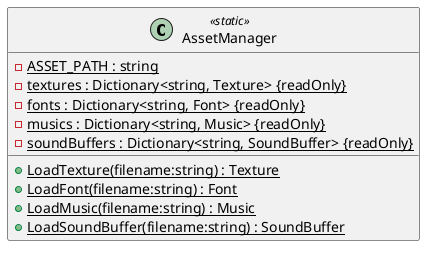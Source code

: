 @startuml
class AssetManager <<static>> {
    - {static} ASSET_PATH : string
    - {static} textures : Dictionary<string, Texture> {readOnly}
    - {static} fonts : Dictionary<string, Font> {readOnly}
    - {static} musics : Dictionary<string, Music> {readOnly}
    - {static} soundBuffers : Dictionary<string, SoundBuffer> {readOnly}
    + {static} LoadTexture(filename:string) : Texture
    + {static} LoadFont(filename:string) : Font
    + {static} LoadMusic(filename:string) : Music
    + {static} LoadSoundBuffer(filename:string) : SoundBuffer
}
@enduml
